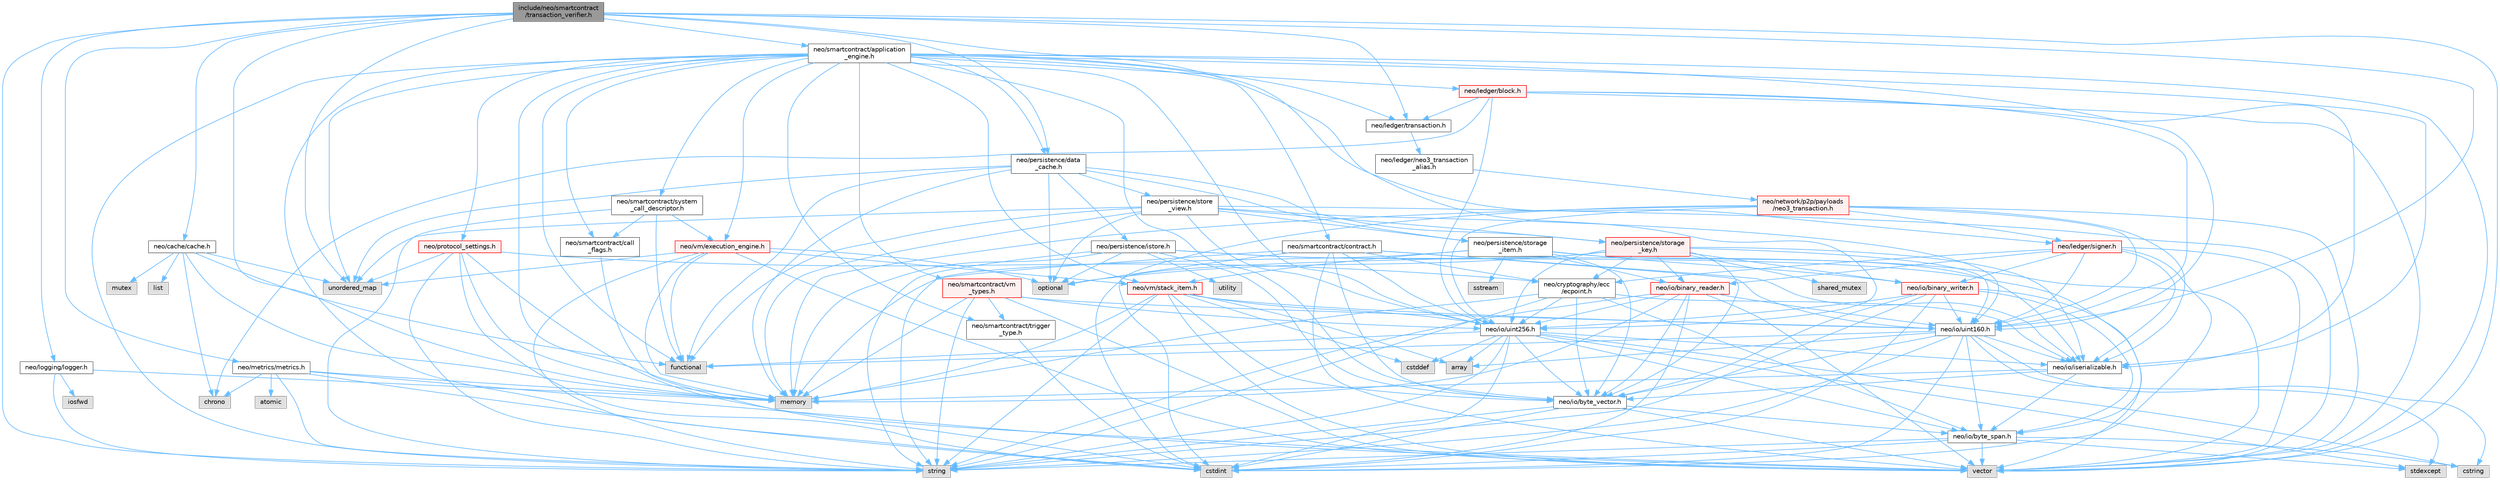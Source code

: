 digraph "include/neo/smartcontract/transaction_verifier.h"
{
 // LATEX_PDF_SIZE
  bgcolor="transparent";
  edge [fontname=Helvetica,fontsize=10,labelfontname=Helvetica,labelfontsize=10];
  node [fontname=Helvetica,fontsize=10,shape=box,height=0.2,width=0.4];
  Node1 [id="Node000001",label="include/neo/smartcontract\l/transaction_verifier.h",height=0.2,width=0.4,color="gray40", fillcolor="grey60", style="filled", fontcolor="black",tooltip=" "];
  Node1 -> Node2 [id="edge1_Node000001_Node000002",color="steelblue1",style="solid",tooltip=" "];
  Node2 [id="Node000002",label="neo/cache/cache.h",height=0.2,width=0.4,color="grey40", fillcolor="white", style="filled",URL="$cache_2cache_8h.html",tooltip=" "];
  Node2 -> Node3 [id="edge2_Node000002_Node000003",color="steelblue1",style="solid",tooltip=" "];
  Node3 [id="Node000003",label="chrono",height=0.2,width=0.4,color="grey60", fillcolor="#E0E0E0", style="filled",tooltip=" "];
  Node2 -> Node4 [id="edge3_Node000002_Node000004",color="steelblue1",style="solid",tooltip=" "];
  Node4 [id="Node000004",label="functional",height=0.2,width=0.4,color="grey60", fillcolor="#E0E0E0", style="filled",tooltip=" "];
  Node2 -> Node5 [id="edge4_Node000002_Node000005",color="steelblue1",style="solid",tooltip=" "];
  Node5 [id="Node000005",label="list",height=0.2,width=0.4,color="grey60", fillcolor="#E0E0E0", style="filled",tooltip=" "];
  Node2 -> Node6 [id="edge5_Node000002_Node000006",color="steelblue1",style="solid",tooltip=" "];
  Node6 [id="Node000006",label="memory",height=0.2,width=0.4,color="grey60", fillcolor="#E0E0E0", style="filled",tooltip=" "];
  Node2 -> Node7 [id="edge6_Node000002_Node000007",color="steelblue1",style="solid",tooltip=" "];
  Node7 [id="Node000007",label="mutex",height=0.2,width=0.4,color="grey60", fillcolor="#E0E0E0", style="filled",tooltip=" "];
  Node2 -> Node8 [id="edge7_Node000002_Node000008",color="steelblue1",style="solid",tooltip=" "];
  Node8 [id="Node000008",label="unordered_map",height=0.2,width=0.4,color="grey60", fillcolor="#E0E0E0", style="filled",tooltip=" "];
  Node1 -> Node9 [id="edge8_Node000001_Node000009",color="steelblue1",style="solid",tooltip=" "];
  Node9 [id="Node000009",label="neo/io/uint160.h",height=0.2,width=0.4,color="grey40", fillcolor="white", style="filled",URL="$uint160_8h.html",tooltip=" "];
  Node9 -> Node10 [id="edge9_Node000009_Node000010",color="steelblue1",style="solid",tooltip=" "];
  Node10 [id="Node000010",label="neo/io/byte_span.h",height=0.2,width=0.4,color="grey40", fillcolor="white", style="filled",URL="$io_2byte__span_8h.html",tooltip=" "];
  Node10 -> Node11 [id="edge10_Node000010_Node000011",color="steelblue1",style="solid",tooltip=" "];
  Node11 [id="Node000011",label="cstdint",height=0.2,width=0.4,color="grey60", fillcolor="#E0E0E0", style="filled",tooltip=" "];
  Node10 -> Node12 [id="edge11_Node000010_Node000012",color="steelblue1",style="solid",tooltip=" "];
  Node12 [id="Node000012",label="cstring",height=0.2,width=0.4,color="grey60", fillcolor="#E0E0E0", style="filled",tooltip=" "];
  Node10 -> Node13 [id="edge12_Node000010_Node000013",color="steelblue1",style="solid",tooltip=" "];
  Node13 [id="Node000013",label="stdexcept",height=0.2,width=0.4,color="grey60", fillcolor="#E0E0E0", style="filled",tooltip=" "];
  Node10 -> Node14 [id="edge13_Node000010_Node000014",color="steelblue1",style="solid",tooltip=" "];
  Node14 [id="Node000014",label="string",height=0.2,width=0.4,color="grey60", fillcolor="#E0E0E0", style="filled",tooltip=" "];
  Node10 -> Node15 [id="edge14_Node000010_Node000015",color="steelblue1",style="solid",tooltip=" "];
  Node15 [id="Node000015",label="vector",height=0.2,width=0.4,color="grey60", fillcolor="#E0E0E0", style="filled",tooltip=" "];
  Node9 -> Node16 [id="edge15_Node000009_Node000016",color="steelblue1",style="solid",tooltip=" "];
  Node16 [id="Node000016",label="neo/io/byte_vector.h",height=0.2,width=0.4,color="grey40", fillcolor="white", style="filled",URL="$io_2byte__vector_8h.html",tooltip=" "];
  Node16 -> Node10 [id="edge16_Node000016_Node000010",color="steelblue1",style="solid",tooltip=" "];
  Node16 -> Node11 [id="edge17_Node000016_Node000011",color="steelblue1",style="solid",tooltip=" "];
  Node16 -> Node14 [id="edge18_Node000016_Node000014",color="steelblue1",style="solid",tooltip=" "];
  Node16 -> Node15 [id="edge19_Node000016_Node000015",color="steelblue1",style="solid",tooltip=" "];
  Node9 -> Node17 [id="edge20_Node000009_Node000017",color="steelblue1",style="solid",tooltip=" "];
  Node17 [id="Node000017",label="neo/io/iserializable.h",height=0.2,width=0.4,color="grey40", fillcolor="white", style="filled",URL="$iserializable_8h.html",tooltip=" "];
  Node17 -> Node10 [id="edge21_Node000017_Node000010",color="steelblue1",style="solid",tooltip=" "];
  Node17 -> Node16 [id="edge22_Node000017_Node000016",color="steelblue1",style="solid",tooltip=" "];
  Node17 -> Node6 [id="edge23_Node000017_Node000006",color="steelblue1",style="solid",tooltip=" "];
  Node9 -> Node18 [id="edge24_Node000009_Node000018",color="steelblue1",style="solid",tooltip=" "];
  Node18 [id="Node000018",label="array",height=0.2,width=0.4,color="grey60", fillcolor="#E0E0E0", style="filled",tooltip=" "];
  Node9 -> Node11 [id="edge25_Node000009_Node000011",color="steelblue1",style="solid",tooltip=" "];
  Node9 -> Node12 [id="edge26_Node000009_Node000012",color="steelblue1",style="solid",tooltip=" "];
  Node9 -> Node4 [id="edge27_Node000009_Node000004",color="steelblue1",style="solid",tooltip=" "];
  Node9 -> Node13 [id="edge28_Node000009_Node000013",color="steelblue1",style="solid",tooltip=" "];
  Node9 -> Node14 [id="edge29_Node000009_Node000014",color="steelblue1",style="solid",tooltip=" "];
  Node1 -> Node19 [id="edge30_Node000001_Node000019",color="steelblue1",style="solid",tooltip=" "];
  Node19 [id="Node000019",label="neo/io/uint256.h",height=0.2,width=0.4,color="grey40", fillcolor="white", style="filled",URL="$uint256_8h.html",tooltip=" "];
  Node19 -> Node10 [id="edge31_Node000019_Node000010",color="steelblue1",style="solid",tooltip=" "];
  Node19 -> Node16 [id="edge32_Node000019_Node000016",color="steelblue1",style="solid",tooltip=" "];
  Node19 -> Node17 [id="edge33_Node000019_Node000017",color="steelblue1",style="solid",tooltip=" "];
  Node19 -> Node18 [id="edge34_Node000019_Node000018",color="steelblue1",style="solid",tooltip=" "];
  Node19 -> Node20 [id="edge35_Node000019_Node000020",color="steelblue1",style="solid",tooltip=" "];
  Node20 [id="Node000020",label="cstddef",height=0.2,width=0.4,color="grey60", fillcolor="#E0E0E0", style="filled",tooltip=" "];
  Node19 -> Node11 [id="edge36_Node000019_Node000011",color="steelblue1",style="solid",tooltip=" "];
  Node19 -> Node12 [id="edge37_Node000019_Node000012",color="steelblue1",style="solid",tooltip=" "];
  Node19 -> Node4 [id="edge38_Node000019_Node000004",color="steelblue1",style="solid",tooltip=" "];
  Node19 -> Node13 [id="edge39_Node000019_Node000013",color="steelblue1",style="solid",tooltip=" "];
  Node19 -> Node14 [id="edge40_Node000019_Node000014",color="steelblue1",style="solid",tooltip=" "];
  Node1 -> Node21 [id="edge41_Node000001_Node000021",color="steelblue1",style="solid",tooltip=" "];
  Node21 [id="Node000021",label="neo/ledger/transaction.h",height=0.2,width=0.4,color="grey40", fillcolor="white", style="filled",URL="$ledger_2transaction_8h.html",tooltip=" "];
  Node21 -> Node22 [id="edge42_Node000021_Node000022",color="steelblue1",style="solid",tooltip=" "];
  Node22 [id="Node000022",label="neo/ledger/neo3_transaction\l_alias.h",height=0.2,width=0.4,color="grey40", fillcolor="white", style="filled",URL="$neo3__transaction__alias_8h.html",tooltip=" "];
  Node22 -> Node23 [id="edge43_Node000022_Node000023",color="steelblue1",style="solid",tooltip=" "];
  Node23 [id="Node000023",label="neo/network/p2p/payloads\l/neo3_transaction.h",height=0.2,width=0.4,color="red", fillcolor="#FFF0F0", style="filled",URL="$neo3__transaction_8h.html",tooltip=" "];
  Node23 -> Node17 [id="edge44_Node000023_Node000017",color="steelblue1",style="solid",tooltip=" "];
  Node23 -> Node9 [id="edge45_Node000023_Node000009",color="steelblue1",style="solid",tooltip=" "];
  Node23 -> Node19 [id="edge46_Node000023_Node000019",color="steelblue1",style="solid",tooltip=" "];
  Node23 -> Node51 [id="edge47_Node000023_Node000051",color="steelblue1",style="solid",tooltip=" "];
  Node51 [id="Node000051",label="neo/ledger/signer.h",height=0.2,width=0.4,color="red", fillcolor="#FFF0F0", style="filled",URL="$signer_8h.html",tooltip=" "];
  Node51 -> Node52 [id="edge48_Node000051_Node000052",color="steelblue1",style="solid",tooltip=" "];
  Node52 [id="Node000052",label="neo/cryptography/ecc\l/ecpoint.h",height=0.2,width=0.4,color="grey40", fillcolor="white", style="filled",URL="$ecpoint_8h.html",tooltip=" "];
  Node52 -> Node10 [id="edge49_Node000052_Node000010",color="steelblue1",style="solid",tooltip=" "];
  Node52 -> Node16 [id="edge50_Node000052_Node000016",color="steelblue1",style="solid",tooltip=" "];
  Node52 -> Node17 [id="edge51_Node000052_Node000017",color="steelblue1",style="solid",tooltip=" "];
  Node52 -> Node19 [id="edge52_Node000052_Node000019",color="steelblue1",style="solid",tooltip=" "];
  Node52 -> Node6 [id="edge53_Node000052_Node000006",color="steelblue1",style="solid",tooltip=" "];
  Node52 -> Node14 [id="edge54_Node000052_Node000014",color="steelblue1",style="solid",tooltip=" "];
  Node51 -> Node53 [id="edge55_Node000051_Node000053",color="steelblue1",style="solid",tooltip=" "];
  Node53 [id="Node000053",label="neo/io/binary_reader.h",height=0.2,width=0.4,color="red", fillcolor="#FFF0F0", style="filled",URL="$binary__reader_8h.html",tooltip=" "];
  Node53 -> Node16 [id="edge56_Node000053_Node000016",color="steelblue1",style="solid",tooltip=" "];
  Node53 -> Node9 [id="edge57_Node000053_Node000009",color="steelblue1",style="solid",tooltip=" "];
  Node53 -> Node19 [id="edge58_Node000053_Node000019",color="steelblue1",style="solid",tooltip=" "];
  Node53 -> Node11 [id="edge59_Node000053_Node000011",color="steelblue1",style="solid",tooltip=" "];
  Node53 -> Node6 [id="edge60_Node000053_Node000006",color="steelblue1",style="solid",tooltip=" "];
  Node53 -> Node14 [id="edge61_Node000053_Node000014",color="steelblue1",style="solid",tooltip=" "];
  Node53 -> Node15 [id="edge62_Node000053_Node000015",color="steelblue1",style="solid",tooltip=" "];
  Node51 -> Node56 [id="edge63_Node000051_Node000056",color="steelblue1",style="solid",tooltip=" "];
  Node56 [id="Node000056",label="neo/io/binary_writer.h",height=0.2,width=0.4,color="red", fillcolor="#FFF0F0", style="filled",URL="$binary__writer_8h.html",tooltip=" "];
  Node56 -> Node10 [id="edge64_Node000056_Node000010",color="steelblue1",style="solid",tooltip=" "];
  Node56 -> Node16 [id="edge65_Node000056_Node000016",color="steelblue1",style="solid",tooltip=" "];
  Node56 -> Node9 [id="edge66_Node000056_Node000009",color="steelblue1",style="solid",tooltip=" "];
  Node56 -> Node19 [id="edge67_Node000056_Node000019",color="steelblue1",style="solid",tooltip=" "];
  Node56 -> Node11 [id="edge68_Node000056_Node000011",color="steelblue1",style="solid",tooltip=" "];
  Node56 -> Node14 [id="edge69_Node000056_Node000014",color="steelblue1",style="solid",tooltip=" "];
  Node56 -> Node15 [id="edge70_Node000056_Node000015",color="steelblue1",style="solid",tooltip=" "];
  Node51 -> Node17 [id="edge71_Node000051_Node000017",color="steelblue1",style="solid",tooltip=" "];
  Node51 -> Node9 [id="edge72_Node000051_Node000009",color="steelblue1",style="solid",tooltip=" "];
  Node51 -> Node11 [id="edge73_Node000051_Node000011",color="steelblue1",style="solid",tooltip=" "];
  Node51 -> Node15 [id="edge74_Node000051_Node000015",color="steelblue1",style="solid",tooltip=" "];
  Node23 -> Node11 [id="edge75_Node000023_Node000011",color="steelblue1",style="solid",tooltip=" "];
  Node23 -> Node6 [id="edge76_Node000023_Node000006",color="steelblue1",style="solid",tooltip=" "];
  Node23 -> Node15 [id="edge77_Node000023_Node000015",color="steelblue1",style="solid",tooltip=" "];
  Node1 -> Node67 [id="edge78_Node000001_Node000067",color="steelblue1",style="solid",tooltip=" "];
  Node67 [id="Node000067",label="neo/logging/logger.h",height=0.2,width=0.4,color="grey40", fillcolor="white", style="filled",URL="$logger_8h.html",tooltip="Simple logging interface for Neo C++ implementation."];
  Node67 -> Node31 [id="edge79_Node000067_Node000031",color="steelblue1",style="solid",tooltip=" "];
  Node31 [id="Node000031",label="iosfwd",height=0.2,width=0.4,color="grey60", fillcolor="#E0E0E0", style="filled",tooltip=" "];
  Node67 -> Node6 [id="edge80_Node000067_Node000006",color="steelblue1",style="solid",tooltip=" "];
  Node67 -> Node14 [id="edge81_Node000067_Node000014",color="steelblue1",style="solid",tooltip=" "];
  Node1 -> Node68 [id="edge82_Node000001_Node000068",color="steelblue1",style="solid",tooltip=" "];
  Node68 [id="Node000068",label="neo/metrics/metrics.h",height=0.2,width=0.4,color="grey40", fillcolor="white", style="filled",URL="$metrics_2metrics_8h.html",tooltip=" "];
  Node68 -> Node69 [id="edge83_Node000068_Node000069",color="steelblue1",style="solid",tooltip=" "];
  Node69 [id="Node000069",label="atomic",height=0.2,width=0.4,color="grey60", fillcolor="#E0E0E0", style="filled",tooltip=" "];
  Node68 -> Node3 [id="edge84_Node000068_Node000003",color="steelblue1",style="solid",tooltip=" "];
  Node68 -> Node11 [id="edge85_Node000068_Node000011",color="steelblue1",style="solid",tooltip=" "];
  Node68 -> Node6 [id="edge86_Node000068_Node000006",color="steelblue1",style="solid",tooltip=" "];
  Node68 -> Node14 [id="edge87_Node000068_Node000014",color="steelblue1",style="solid",tooltip=" "];
  Node68 -> Node15 [id="edge88_Node000068_Node000015",color="steelblue1",style="solid",tooltip=" "];
  Node1 -> Node70 [id="edge89_Node000001_Node000070",color="steelblue1",style="solid",tooltip=" "];
  Node70 [id="Node000070",label="neo/persistence/data\l_cache.h",height=0.2,width=0.4,color="grey40", fillcolor="white", style="filled",URL="$data__cache_8h.html",tooltip=" "];
  Node70 -> Node71 [id="edge90_Node000070_Node000071",color="steelblue1",style="solid",tooltip=" "];
  Node71 [id="Node000071",label="neo/persistence/istore.h",height=0.2,width=0.4,color="grey40", fillcolor="white", style="filled",URL="$istore_8h.html",tooltip=" "];
  Node71 -> Node10 [id="edge91_Node000071_Node000010",color="steelblue1",style="solid",tooltip=" "];
  Node71 -> Node16 [id="edge92_Node000071_Node000016",color="steelblue1",style="solid",tooltip=" "];
  Node71 -> Node6 [id="edge93_Node000071_Node000006",color="steelblue1",style="solid",tooltip=" "];
  Node71 -> Node58 [id="edge94_Node000071_Node000058",color="steelblue1",style="solid",tooltip=" "];
  Node58 [id="Node000058",label="optional",height=0.2,width=0.4,color="grey60", fillcolor="#E0E0E0", style="filled",tooltip=" "];
  Node71 -> Node14 [id="edge95_Node000071_Node000014",color="steelblue1",style="solid",tooltip=" "];
  Node71 -> Node33 [id="edge96_Node000071_Node000033",color="steelblue1",style="solid",tooltip=" "];
  Node33 [id="Node000033",label="utility",height=0.2,width=0.4,color="grey60", fillcolor="#E0E0E0", style="filled",tooltip=" "];
  Node71 -> Node15 [id="edge97_Node000071_Node000015",color="steelblue1",style="solid",tooltip=" "];
  Node70 -> Node72 [id="edge98_Node000070_Node000072",color="steelblue1",style="solid",tooltip=" "];
  Node72 [id="Node000072",label="neo/persistence/storage\l_item.h",height=0.2,width=0.4,color="grey40", fillcolor="white", style="filled",URL="$persistence_2storage__item_8h.html",tooltip=" "];
  Node72 -> Node53 [id="edge99_Node000072_Node000053",color="steelblue1",style="solid",tooltip=" "];
  Node72 -> Node56 [id="edge100_Node000072_Node000056",color="steelblue1",style="solid",tooltip=" "];
  Node72 -> Node16 [id="edge101_Node000072_Node000016",color="steelblue1",style="solid",tooltip=" "];
  Node72 -> Node17 [id="edge102_Node000072_Node000017",color="steelblue1",style="solid",tooltip=" "];
  Node72 -> Node73 [id="edge103_Node000072_Node000073",color="steelblue1",style="solid",tooltip=" "];
  Node73 [id="Node000073",label="neo/vm/stack_item.h",height=0.2,width=0.4,color="red", fillcolor="#FFF0F0", style="filled",URL="$stack__item_8h.html",tooltip=" "];
  Node73 -> Node16 [id="edge104_Node000073_Node000016",color="steelblue1",style="solid",tooltip=" "];
  Node73 -> Node9 [id="edge105_Node000073_Node000009",color="steelblue1",style="solid",tooltip=" "];
  Node73 -> Node19 [id="edge106_Node000073_Node000019",color="steelblue1",style="solid",tooltip=" "];
  Node73 -> Node18 [id="edge107_Node000073_Node000018",color="steelblue1",style="solid",tooltip=" "];
  Node73 -> Node20 [id="edge108_Node000073_Node000020",color="steelblue1",style="solid",tooltip=" "];
  Node73 -> Node6 [id="edge109_Node000073_Node000006",color="steelblue1",style="solid",tooltip=" "];
  Node73 -> Node14 [id="edge110_Node000073_Node000014",color="steelblue1",style="solid",tooltip=" "];
  Node73 -> Node15 [id="edge111_Node000073_Node000015",color="steelblue1",style="solid",tooltip=" "];
  Node72 -> Node6 [id="edge112_Node000072_Node000006",color="steelblue1",style="solid",tooltip=" "];
  Node72 -> Node77 [id="edge113_Node000072_Node000077",color="steelblue1",style="solid",tooltip=" "];
  Node77 [id="Node000077",label="sstream",height=0.2,width=0.4,color="grey60", fillcolor="#E0E0E0", style="filled",tooltip=" "];
  Node70 -> Node78 [id="edge114_Node000070_Node000078",color="steelblue1",style="solid",tooltip=" "];
  Node78 [id="Node000078",label="neo/persistence/storage\l_key.h",height=0.2,width=0.4,color="red", fillcolor="#FFF0F0", style="filled",URL="$persistence_2storage__key_8h.html",tooltip=" "];
  Node78 -> Node52 [id="edge115_Node000078_Node000052",color="steelblue1",style="solid",tooltip=" "];
  Node78 -> Node53 [id="edge116_Node000078_Node000053",color="steelblue1",style="solid",tooltip=" "];
  Node78 -> Node56 [id="edge117_Node000078_Node000056",color="steelblue1",style="solid",tooltip=" "];
  Node78 -> Node16 [id="edge118_Node000078_Node000016",color="steelblue1",style="solid",tooltip=" "];
  Node78 -> Node17 [id="edge119_Node000078_Node000017",color="steelblue1",style="solid",tooltip=" "];
  Node78 -> Node9 [id="edge120_Node000078_Node000009",color="steelblue1",style="solid",tooltip=" "];
  Node78 -> Node19 [id="edge121_Node000078_Node000019",color="steelblue1",style="solid",tooltip=" "];
  Node78 -> Node11 [id="edge122_Node000078_Node000011",color="steelblue1",style="solid",tooltip=" "];
  Node78 -> Node58 [id="edge123_Node000078_Node000058",color="steelblue1",style="solid",tooltip=" "];
  Node78 -> Node79 [id="edge124_Node000078_Node000079",color="steelblue1",style="solid",tooltip=" "];
  Node79 [id="Node000079",label="shared_mutex",height=0.2,width=0.4,color="grey60", fillcolor="#E0E0E0", style="filled",tooltip=" "];
  Node70 -> Node81 [id="edge125_Node000070_Node000081",color="steelblue1",style="solid",tooltip=" "];
  Node81 [id="Node000081",label="neo/persistence/store\l_view.h",height=0.2,width=0.4,color="grey40", fillcolor="white", style="filled",URL="$store__view_8h.html",tooltip=" "];
  Node81 -> Node9 [id="edge126_Node000081_Node000009",color="steelblue1",style="solid",tooltip=" "];
  Node81 -> Node19 [id="edge127_Node000081_Node000019",color="steelblue1",style="solid",tooltip=" "];
  Node81 -> Node72 [id="edge128_Node000081_Node000072",color="steelblue1",style="solid",tooltip=" "];
  Node81 -> Node78 [id="edge129_Node000081_Node000078",color="steelblue1",style="solid",tooltip=" "];
  Node81 -> Node4 [id="edge130_Node000081_Node000004",color="steelblue1",style="solid",tooltip=" "];
  Node81 -> Node6 [id="edge131_Node000081_Node000006",color="steelblue1",style="solid",tooltip=" "];
  Node81 -> Node58 [id="edge132_Node000081_Node000058",color="steelblue1",style="solid",tooltip=" "];
  Node81 -> Node8 [id="edge133_Node000081_Node000008",color="steelblue1",style="solid",tooltip=" "];
  Node81 -> Node15 [id="edge134_Node000081_Node000015",color="steelblue1",style="solid",tooltip=" "];
  Node70 -> Node4 [id="edge135_Node000070_Node000004",color="steelblue1",style="solid",tooltip=" "];
  Node70 -> Node6 [id="edge136_Node000070_Node000006",color="steelblue1",style="solid",tooltip=" "];
  Node70 -> Node58 [id="edge137_Node000070_Node000058",color="steelblue1",style="solid",tooltip=" "];
  Node70 -> Node8 [id="edge138_Node000070_Node000008",color="steelblue1",style="solid",tooltip=" "];
  Node1 -> Node82 [id="edge139_Node000001_Node000082",color="steelblue1",style="solid",tooltip=" "];
  Node82 [id="Node000082",label="neo/smartcontract/application\l_engine.h",height=0.2,width=0.4,color="grey40", fillcolor="white", style="filled",URL="$application__engine_8h.html",tooltip=" "];
  Node82 -> Node16 [id="edge140_Node000082_Node000016",color="steelblue1",style="solid",tooltip=" "];
  Node82 -> Node17 [id="edge141_Node000082_Node000017",color="steelblue1",style="solid",tooltip=" "];
  Node82 -> Node9 [id="edge142_Node000082_Node000009",color="steelblue1",style="solid",tooltip=" "];
  Node82 -> Node19 [id="edge143_Node000082_Node000019",color="steelblue1",style="solid",tooltip=" "];
  Node82 -> Node83 [id="edge144_Node000082_Node000083",color="steelblue1",style="solid",tooltip=" "];
  Node83 [id="Node000083",label="neo/ledger/block.h",height=0.2,width=0.4,color="red", fillcolor="#FFF0F0", style="filled",URL="$ledger_2block_8h.html",tooltip=" "];
  Node83 -> Node17 [id="edge145_Node000083_Node000017",color="steelblue1",style="solid",tooltip=" "];
  Node83 -> Node9 [id="edge146_Node000083_Node000009",color="steelblue1",style="solid",tooltip=" "];
  Node83 -> Node19 [id="edge147_Node000083_Node000019",color="steelblue1",style="solid",tooltip=" "];
  Node83 -> Node21 [id="edge148_Node000083_Node000021",color="steelblue1",style="solid",tooltip=" "];
  Node83 -> Node3 [id="edge149_Node000083_Node000003",color="steelblue1",style="solid",tooltip=" "];
  Node83 -> Node15 [id="edge150_Node000083_Node000015",color="steelblue1",style="solid",tooltip=" "];
  Node82 -> Node51 [id="edge151_Node000082_Node000051",color="steelblue1",style="solid",tooltip=" "];
  Node82 -> Node21 [id="edge152_Node000082_Node000021",color="steelblue1",style="solid",tooltip=" "];
  Node82 -> Node70 [id="edge153_Node000082_Node000070",color="steelblue1",style="solid",tooltip=" "];
  Node82 -> Node85 [id="edge154_Node000082_Node000085",color="steelblue1",style="solid",tooltip=" "];
  Node85 [id="Node000085",label="neo/protocol_settings.h",height=0.2,width=0.4,color="red", fillcolor="#FFF0F0", style="filled",URL="$protocol__settings_8h.html",tooltip=" "];
  Node85 -> Node52 [id="edge155_Node000085_Node000052",color="steelblue1",style="solid",tooltip=" "];
  Node85 -> Node11 [id="edge156_Node000085_Node000011",color="steelblue1",style="solid",tooltip=" "];
  Node85 -> Node6 [id="edge157_Node000085_Node000006",color="steelblue1",style="solid",tooltip=" "];
  Node85 -> Node14 [id="edge158_Node000085_Node000014",color="steelblue1",style="solid",tooltip=" "];
  Node85 -> Node8 [id="edge159_Node000085_Node000008",color="steelblue1",style="solid",tooltip=" "];
  Node85 -> Node15 [id="edge160_Node000085_Node000015",color="steelblue1",style="solid",tooltip=" "];
  Node82 -> Node87 [id="edge161_Node000082_Node000087",color="steelblue1",style="solid",tooltip=" "];
  Node87 [id="Node000087",label="neo/smartcontract/call\l_flags.h",height=0.2,width=0.4,color="grey40", fillcolor="white", style="filled",URL="$call__flags_8h.html",tooltip=" "];
  Node87 -> Node11 [id="edge162_Node000087_Node000011",color="steelblue1",style="solid",tooltip=" "];
  Node82 -> Node88 [id="edge163_Node000082_Node000088",color="steelblue1",style="solid",tooltip=" "];
  Node88 [id="Node000088",label="neo/smartcontract/contract.h",height=0.2,width=0.4,color="grey40", fillcolor="white", style="filled",URL="$contract_8h.html",tooltip=" "];
  Node88 -> Node52 [id="edge164_Node000088_Node000052",color="steelblue1",style="solid",tooltip=" "];
  Node88 -> Node16 [id="edge165_Node000088_Node000016",color="steelblue1",style="solid",tooltip=" "];
  Node88 -> Node17 [id="edge166_Node000088_Node000017",color="steelblue1",style="solid",tooltip=" "];
  Node88 -> Node9 [id="edge167_Node000088_Node000009",color="steelblue1",style="solid",tooltip=" "];
  Node88 -> Node19 [id="edge168_Node000088_Node000019",color="steelblue1",style="solid",tooltip=" "];
  Node88 -> Node58 [id="edge169_Node000088_Node000058",color="steelblue1",style="solid",tooltip=" "];
  Node88 -> Node14 [id="edge170_Node000088_Node000014",color="steelblue1",style="solid",tooltip=" "];
  Node88 -> Node15 [id="edge171_Node000088_Node000015",color="steelblue1",style="solid",tooltip=" "];
  Node82 -> Node89 [id="edge172_Node000082_Node000089",color="steelblue1",style="solid",tooltip=" "];
  Node89 [id="Node000089",label="neo/smartcontract/system\l_call_descriptor.h",height=0.2,width=0.4,color="grey40", fillcolor="white", style="filled",URL="$system__call__descriptor_8h.html",tooltip=" "];
  Node89 -> Node87 [id="edge173_Node000089_Node000087",color="steelblue1",style="solid",tooltip=" "];
  Node89 -> Node90 [id="edge174_Node000089_Node000090",color="steelblue1",style="solid",tooltip=" "];
  Node90 [id="Node000090",label="neo/vm/execution_engine.h",height=0.2,width=0.4,color="red", fillcolor="#FFF0F0", style="filled",URL="$execution__engine_8h.html",tooltip=" "];
  Node90 -> Node73 [id="edge175_Node000090_Node000073",color="steelblue1",style="solid",tooltip=" "];
  Node90 -> Node4 [id="edge176_Node000090_Node000004",color="steelblue1",style="solid",tooltip=" "];
  Node90 -> Node6 [id="edge177_Node000090_Node000006",color="steelblue1",style="solid",tooltip=" "];
  Node90 -> Node58 [id="edge178_Node000090_Node000058",color="steelblue1",style="solid",tooltip=" "];
  Node90 -> Node14 [id="edge179_Node000090_Node000014",color="steelblue1",style="solid",tooltip=" "];
  Node90 -> Node8 [id="edge180_Node000090_Node000008",color="steelblue1",style="solid",tooltip=" "];
  Node90 -> Node15 [id="edge181_Node000090_Node000015",color="steelblue1",style="solid",tooltip=" "];
  Node89 -> Node4 [id="edge182_Node000089_Node000004",color="steelblue1",style="solid",tooltip=" "];
  Node89 -> Node14 [id="edge183_Node000089_Node000014",color="steelblue1",style="solid",tooltip=" "];
  Node82 -> Node103 [id="edge184_Node000082_Node000103",color="steelblue1",style="solid",tooltip=" "];
  Node103 [id="Node000103",label="neo/smartcontract/trigger\l_type.h",height=0.2,width=0.4,color="grey40", fillcolor="white", style="filled",URL="$trigger__type_8h.html",tooltip=" "];
  Node103 -> Node11 [id="edge185_Node000103_Node000011",color="steelblue1",style="solid",tooltip=" "];
  Node82 -> Node104 [id="edge186_Node000082_Node000104",color="steelblue1",style="solid",tooltip=" "];
  Node104 [id="Node000104",label="neo/smartcontract/vm\l_types.h",height=0.2,width=0.4,color="red", fillcolor="#FFF0F0", style="filled",URL="$vm__types_8h.html",tooltip=" "];
  Node104 -> Node9 [id="edge187_Node000104_Node000009",color="steelblue1",style="solid",tooltip=" "];
  Node104 -> Node19 [id="edge188_Node000104_Node000019",color="steelblue1",style="solid",tooltip=" "];
  Node104 -> Node103 [id="edge189_Node000104_Node000103",color="steelblue1",style="solid",tooltip=" "];
  Node104 -> Node6 [id="edge190_Node000104_Node000006",color="steelblue1",style="solid",tooltip=" "];
  Node104 -> Node14 [id="edge191_Node000104_Node000014",color="steelblue1",style="solid",tooltip=" "];
  Node104 -> Node15 [id="edge192_Node000104_Node000015",color="steelblue1",style="solid",tooltip=" "];
  Node82 -> Node90 [id="edge193_Node000082_Node000090",color="steelblue1",style="solid",tooltip=" "];
  Node82 -> Node73 [id="edge194_Node000082_Node000073",color="steelblue1",style="solid",tooltip=" "];
  Node82 -> Node11 [id="edge195_Node000082_Node000011",color="steelblue1",style="solid",tooltip=" "];
  Node82 -> Node4 [id="edge196_Node000082_Node000004",color="steelblue1",style="solid",tooltip=" "];
  Node82 -> Node6 [id="edge197_Node000082_Node000006",color="steelblue1",style="solid",tooltip=" "];
  Node82 -> Node14 [id="edge198_Node000082_Node000014",color="steelblue1",style="solid",tooltip=" "];
  Node82 -> Node8 [id="edge199_Node000082_Node000008",color="steelblue1",style="solid",tooltip=" "];
  Node82 -> Node15 [id="edge200_Node000082_Node000015",color="steelblue1",style="solid",tooltip=" "];
  Node1 -> Node6 [id="edge201_Node000001_Node000006",color="steelblue1",style="solid",tooltip=" "];
  Node1 -> Node14 [id="edge202_Node000001_Node000014",color="steelblue1",style="solid",tooltip=" "];
  Node1 -> Node8 [id="edge203_Node000001_Node000008",color="steelblue1",style="solid",tooltip=" "];
  Node1 -> Node15 [id="edge204_Node000001_Node000015",color="steelblue1",style="solid",tooltip=" "];
}
